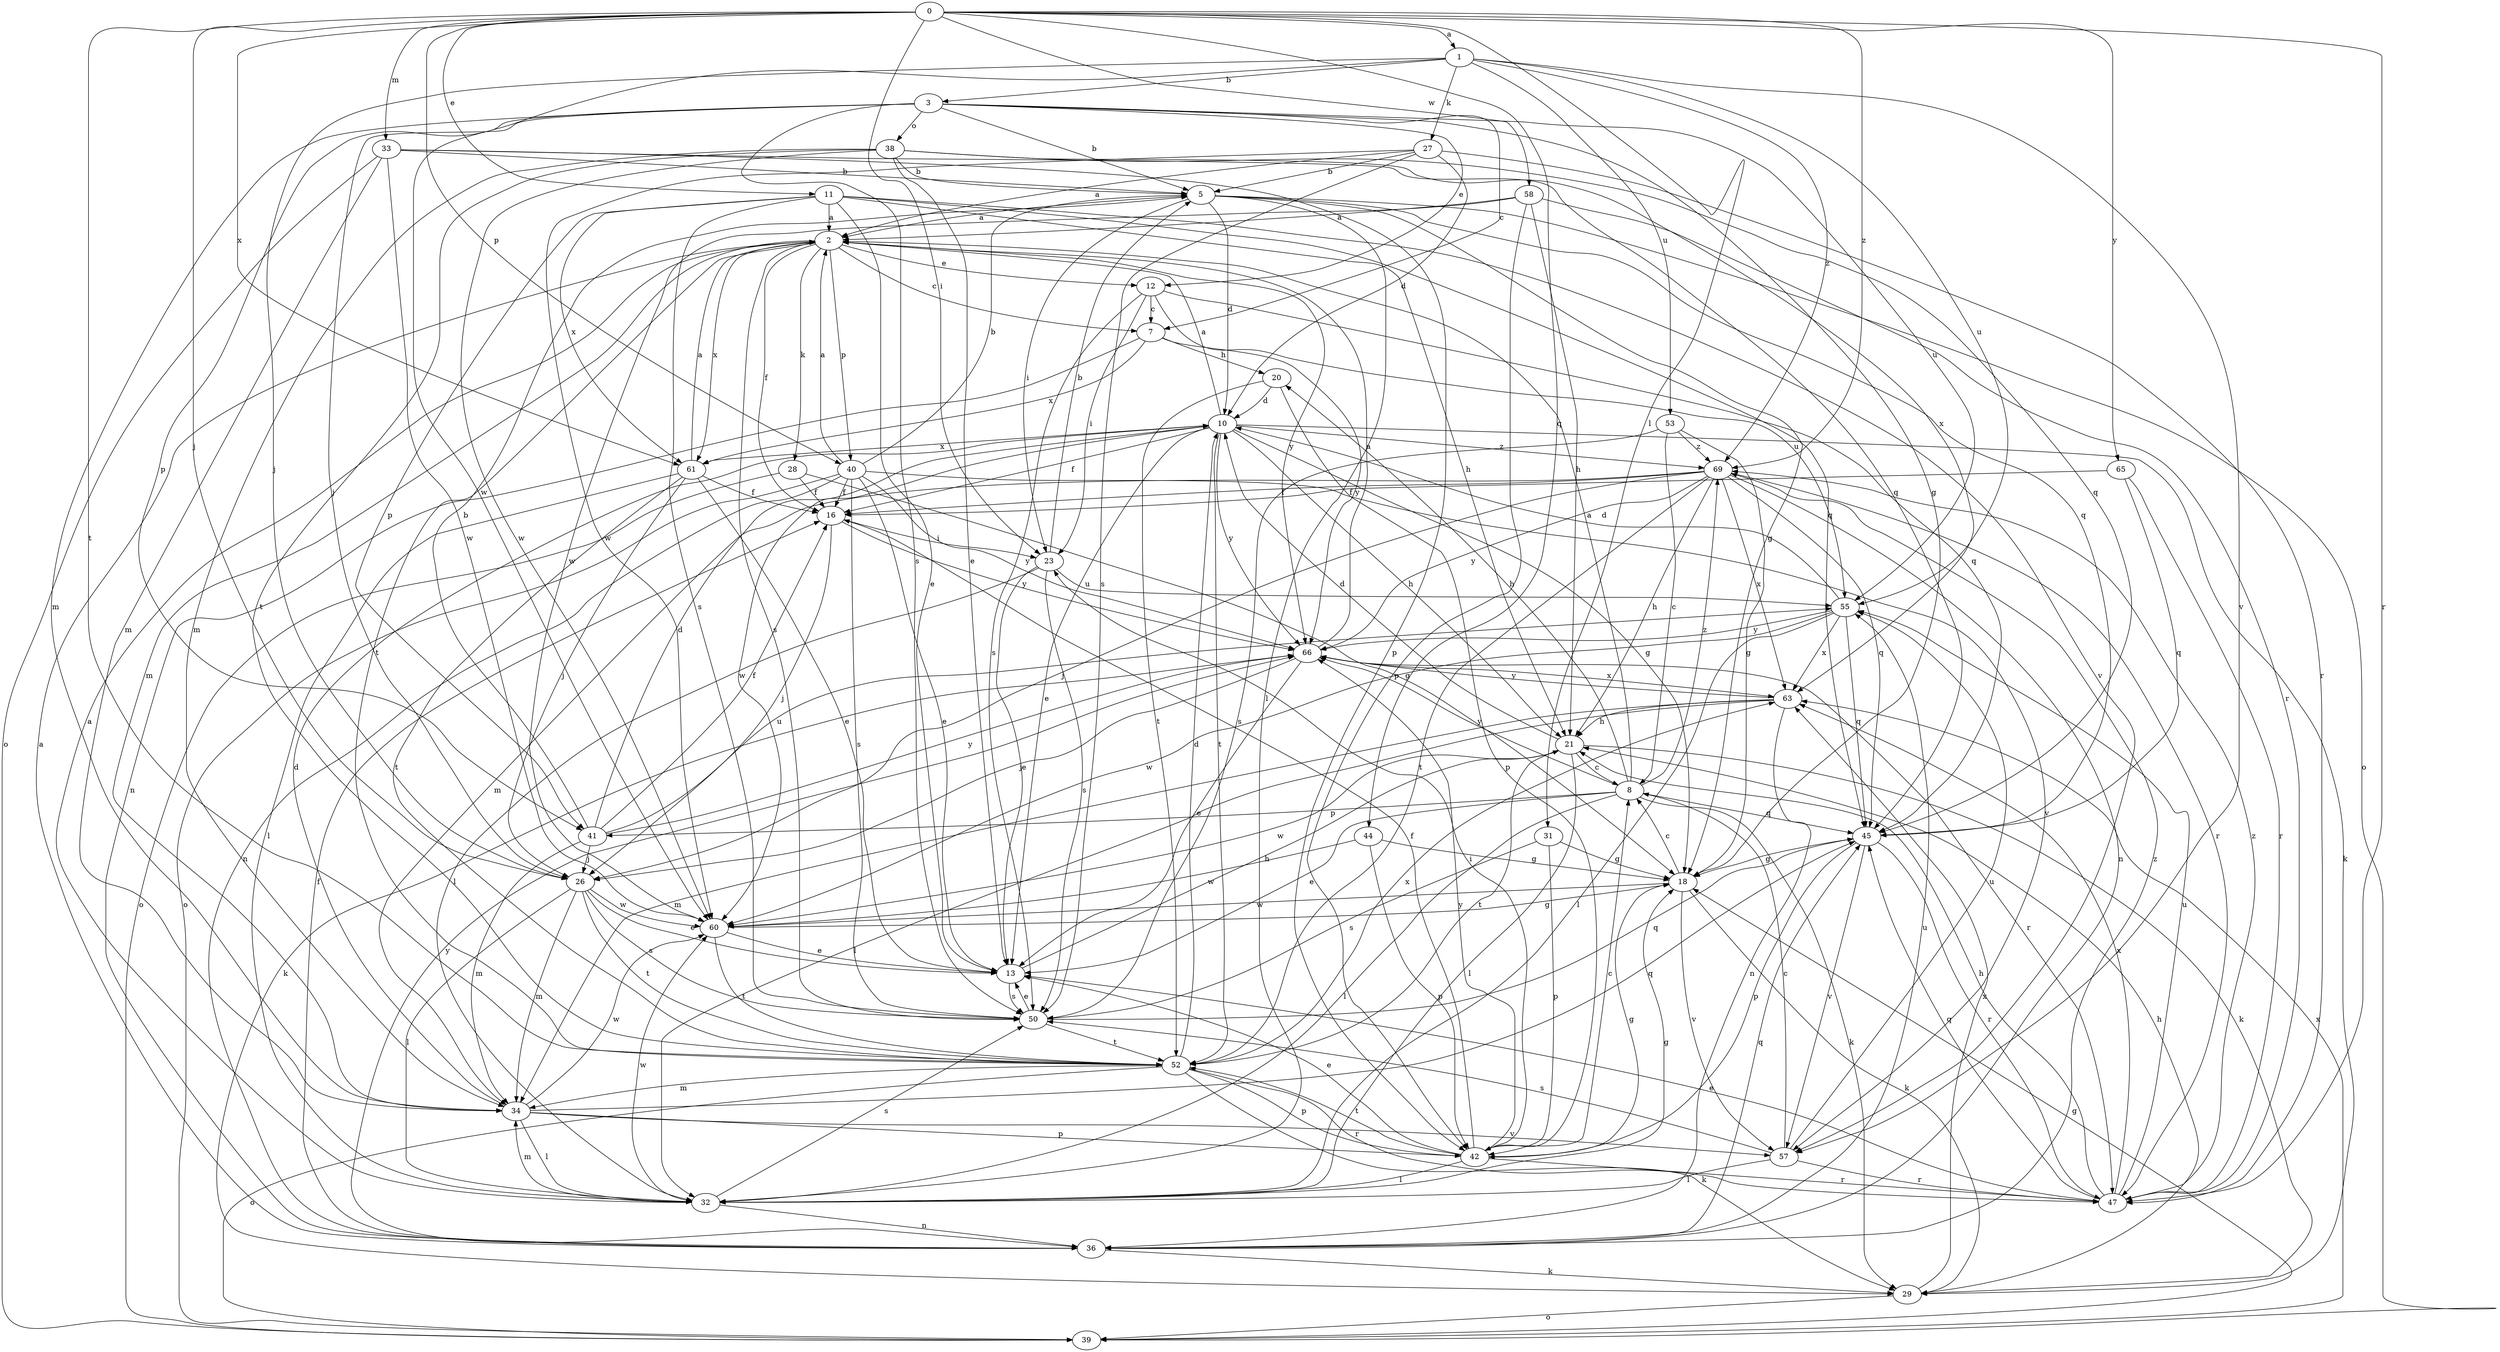 strict digraph  {
0;
1;
2;
3;
5;
7;
8;
10;
11;
12;
13;
16;
18;
20;
21;
23;
26;
27;
28;
29;
31;
32;
33;
34;
36;
38;
39;
40;
41;
42;
44;
45;
47;
50;
52;
53;
55;
57;
58;
60;
61;
63;
65;
66;
69;
0 -> 1  [label=a];
0 -> 11  [label=e];
0 -> 23  [label=i];
0 -> 26  [label=j];
0 -> 31  [label=l];
0 -> 33  [label=m];
0 -> 40  [label=p];
0 -> 44  [label=q];
0 -> 47  [label=r];
0 -> 52  [label=t];
0 -> 58  [label=w];
0 -> 61  [label=x];
0 -> 65  [label=y];
0 -> 69  [label=z];
1 -> 3  [label=b];
1 -> 26  [label=j];
1 -> 27  [label=k];
1 -> 53  [label=u];
1 -> 55  [label=u];
1 -> 57  [label=v];
1 -> 60  [label=w];
1 -> 69  [label=z];
2 -> 7  [label=c];
2 -> 12  [label=e];
2 -> 16  [label=f];
2 -> 28  [label=k];
2 -> 34  [label=m];
2 -> 40  [label=p];
2 -> 50  [label=s];
2 -> 52  [label=t];
2 -> 61  [label=x];
2 -> 66  [label=y];
3 -> 5  [label=b];
3 -> 7  [label=c];
3 -> 12  [label=e];
3 -> 18  [label=g];
3 -> 26  [label=j];
3 -> 34  [label=m];
3 -> 38  [label=o];
3 -> 41  [label=p];
3 -> 50  [label=s];
3 -> 55  [label=u];
5 -> 2  [label=a];
5 -> 10  [label=d];
5 -> 18  [label=g];
5 -> 23  [label=i];
5 -> 32  [label=l];
5 -> 39  [label=o];
5 -> 45  [label=q];
7 -> 20  [label=h];
7 -> 36  [label=n];
7 -> 61  [label=x];
7 -> 66  [label=y];
8 -> 2  [label=a];
8 -> 13  [label=e];
8 -> 20  [label=h];
8 -> 29  [label=k];
8 -> 32  [label=l];
8 -> 41  [label=p];
8 -> 45  [label=q];
8 -> 66  [label=y];
8 -> 69  [label=z];
10 -> 2  [label=a];
10 -> 13  [label=e];
10 -> 16  [label=f];
10 -> 18  [label=g];
10 -> 21  [label=h];
10 -> 29  [label=k];
10 -> 52  [label=t];
10 -> 60  [label=w];
10 -> 61  [label=x];
10 -> 66  [label=y];
10 -> 69  [label=z];
11 -> 2  [label=a];
11 -> 13  [label=e];
11 -> 21  [label=h];
11 -> 41  [label=p];
11 -> 45  [label=q];
11 -> 50  [label=s];
11 -> 57  [label=v];
11 -> 61  [label=x];
12 -> 7  [label=c];
12 -> 23  [label=i];
12 -> 45  [label=q];
12 -> 50  [label=s];
12 -> 55  [label=u];
13 -> 21  [label=h];
13 -> 50  [label=s];
16 -> 23  [label=i];
16 -> 26  [label=j];
16 -> 66  [label=y];
18 -> 8  [label=c];
18 -> 29  [label=k];
18 -> 57  [label=v];
18 -> 60  [label=w];
20 -> 10  [label=d];
20 -> 42  [label=p];
20 -> 52  [label=t];
21 -> 8  [label=c];
21 -> 10  [label=d];
21 -> 29  [label=k];
21 -> 32  [label=l];
21 -> 52  [label=t];
21 -> 60  [label=w];
23 -> 5  [label=b];
23 -> 13  [label=e];
23 -> 32  [label=l];
23 -> 50  [label=s];
23 -> 55  [label=u];
26 -> 13  [label=e];
26 -> 32  [label=l];
26 -> 34  [label=m];
26 -> 50  [label=s];
26 -> 52  [label=t];
26 -> 60  [label=w];
27 -> 2  [label=a];
27 -> 5  [label=b];
27 -> 10  [label=d];
27 -> 47  [label=r];
27 -> 50  [label=s];
27 -> 60  [label=w];
28 -> 16  [label=f];
28 -> 18  [label=g];
28 -> 39  [label=o];
29 -> 21  [label=h];
29 -> 39  [label=o];
29 -> 63  [label=x];
31 -> 18  [label=g];
31 -> 42  [label=p];
31 -> 50  [label=s];
32 -> 2  [label=a];
32 -> 18  [label=g];
32 -> 34  [label=m];
32 -> 36  [label=n];
32 -> 50  [label=s];
32 -> 60  [label=w];
33 -> 5  [label=b];
33 -> 34  [label=m];
33 -> 39  [label=o];
33 -> 42  [label=p];
33 -> 45  [label=q];
33 -> 60  [label=w];
34 -> 10  [label=d];
34 -> 32  [label=l];
34 -> 42  [label=p];
34 -> 45  [label=q];
34 -> 57  [label=v];
34 -> 60  [label=w];
36 -> 2  [label=a];
36 -> 16  [label=f];
36 -> 29  [label=k];
36 -> 45  [label=q];
36 -> 55  [label=u];
36 -> 66  [label=y];
36 -> 69  [label=z];
38 -> 5  [label=b];
38 -> 13  [label=e];
38 -> 34  [label=m];
38 -> 45  [label=q];
38 -> 52  [label=t];
38 -> 60  [label=w];
38 -> 63  [label=x];
39 -> 18  [label=g];
39 -> 63  [label=x];
40 -> 2  [label=a];
40 -> 5  [label=b];
40 -> 13  [label=e];
40 -> 16  [label=f];
40 -> 36  [label=n];
40 -> 39  [label=o];
40 -> 50  [label=s];
40 -> 57  [label=v];
40 -> 66  [label=y];
41 -> 5  [label=b];
41 -> 10  [label=d];
41 -> 16  [label=f];
41 -> 26  [label=j];
41 -> 34  [label=m];
41 -> 55  [label=u];
41 -> 66  [label=y];
42 -> 8  [label=c];
42 -> 13  [label=e];
42 -> 16  [label=f];
42 -> 18  [label=g];
42 -> 23  [label=i];
42 -> 32  [label=l];
42 -> 47  [label=r];
42 -> 52  [label=t];
42 -> 66  [label=y];
44 -> 18  [label=g];
44 -> 42  [label=p];
44 -> 60  [label=w];
45 -> 18  [label=g];
45 -> 42  [label=p];
45 -> 47  [label=r];
45 -> 57  [label=v];
47 -> 13  [label=e];
47 -> 21  [label=h];
47 -> 45  [label=q];
47 -> 55  [label=u];
47 -> 63  [label=x];
47 -> 69  [label=z];
50 -> 13  [label=e];
50 -> 45  [label=q];
50 -> 52  [label=t];
52 -> 10  [label=d];
52 -> 29  [label=k];
52 -> 34  [label=m];
52 -> 39  [label=o];
52 -> 42  [label=p];
52 -> 47  [label=r];
52 -> 63  [label=x];
53 -> 8  [label=c];
53 -> 18  [label=g];
53 -> 50  [label=s];
53 -> 69  [label=z];
55 -> 10  [label=d];
55 -> 32  [label=l];
55 -> 45  [label=q];
55 -> 60  [label=w];
55 -> 63  [label=x];
55 -> 66  [label=y];
57 -> 8  [label=c];
57 -> 32  [label=l];
57 -> 47  [label=r];
57 -> 50  [label=s];
57 -> 55  [label=u];
58 -> 2  [label=a];
58 -> 21  [label=h];
58 -> 42  [label=p];
58 -> 47  [label=r];
58 -> 60  [label=w];
60 -> 13  [label=e];
60 -> 18  [label=g];
60 -> 52  [label=t];
61 -> 2  [label=a];
61 -> 13  [label=e];
61 -> 16  [label=f];
61 -> 26  [label=j];
61 -> 32  [label=l];
61 -> 52  [label=t];
63 -> 21  [label=h];
63 -> 32  [label=l];
63 -> 34  [label=m];
63 -> 36  [label=n];
63 -> 66  [label=y];
65 -> 16  [label=f];
65 -> 45  [label=q];
65 -> 47  [label=r];
66 -> 2  [label=a];
66 -> 13  [label=e];
66 -> 26  [label=j];
66 -> 29  [label=k];
66 -> 47  [label=r];
66 -> 63  [label=x];
69 -> 16  [label=f];
69 -> 21  [label=h];
69 -> 26  [label=j];
69 -> 34  [label=m];
69 -> 36  [label=n];
69 -> 45  [label=q];
69 -> 47  [label=r];
69 -> 52  [label=t];
69 -> 63  [label=x];
69 -> 66  [label=y];
}
